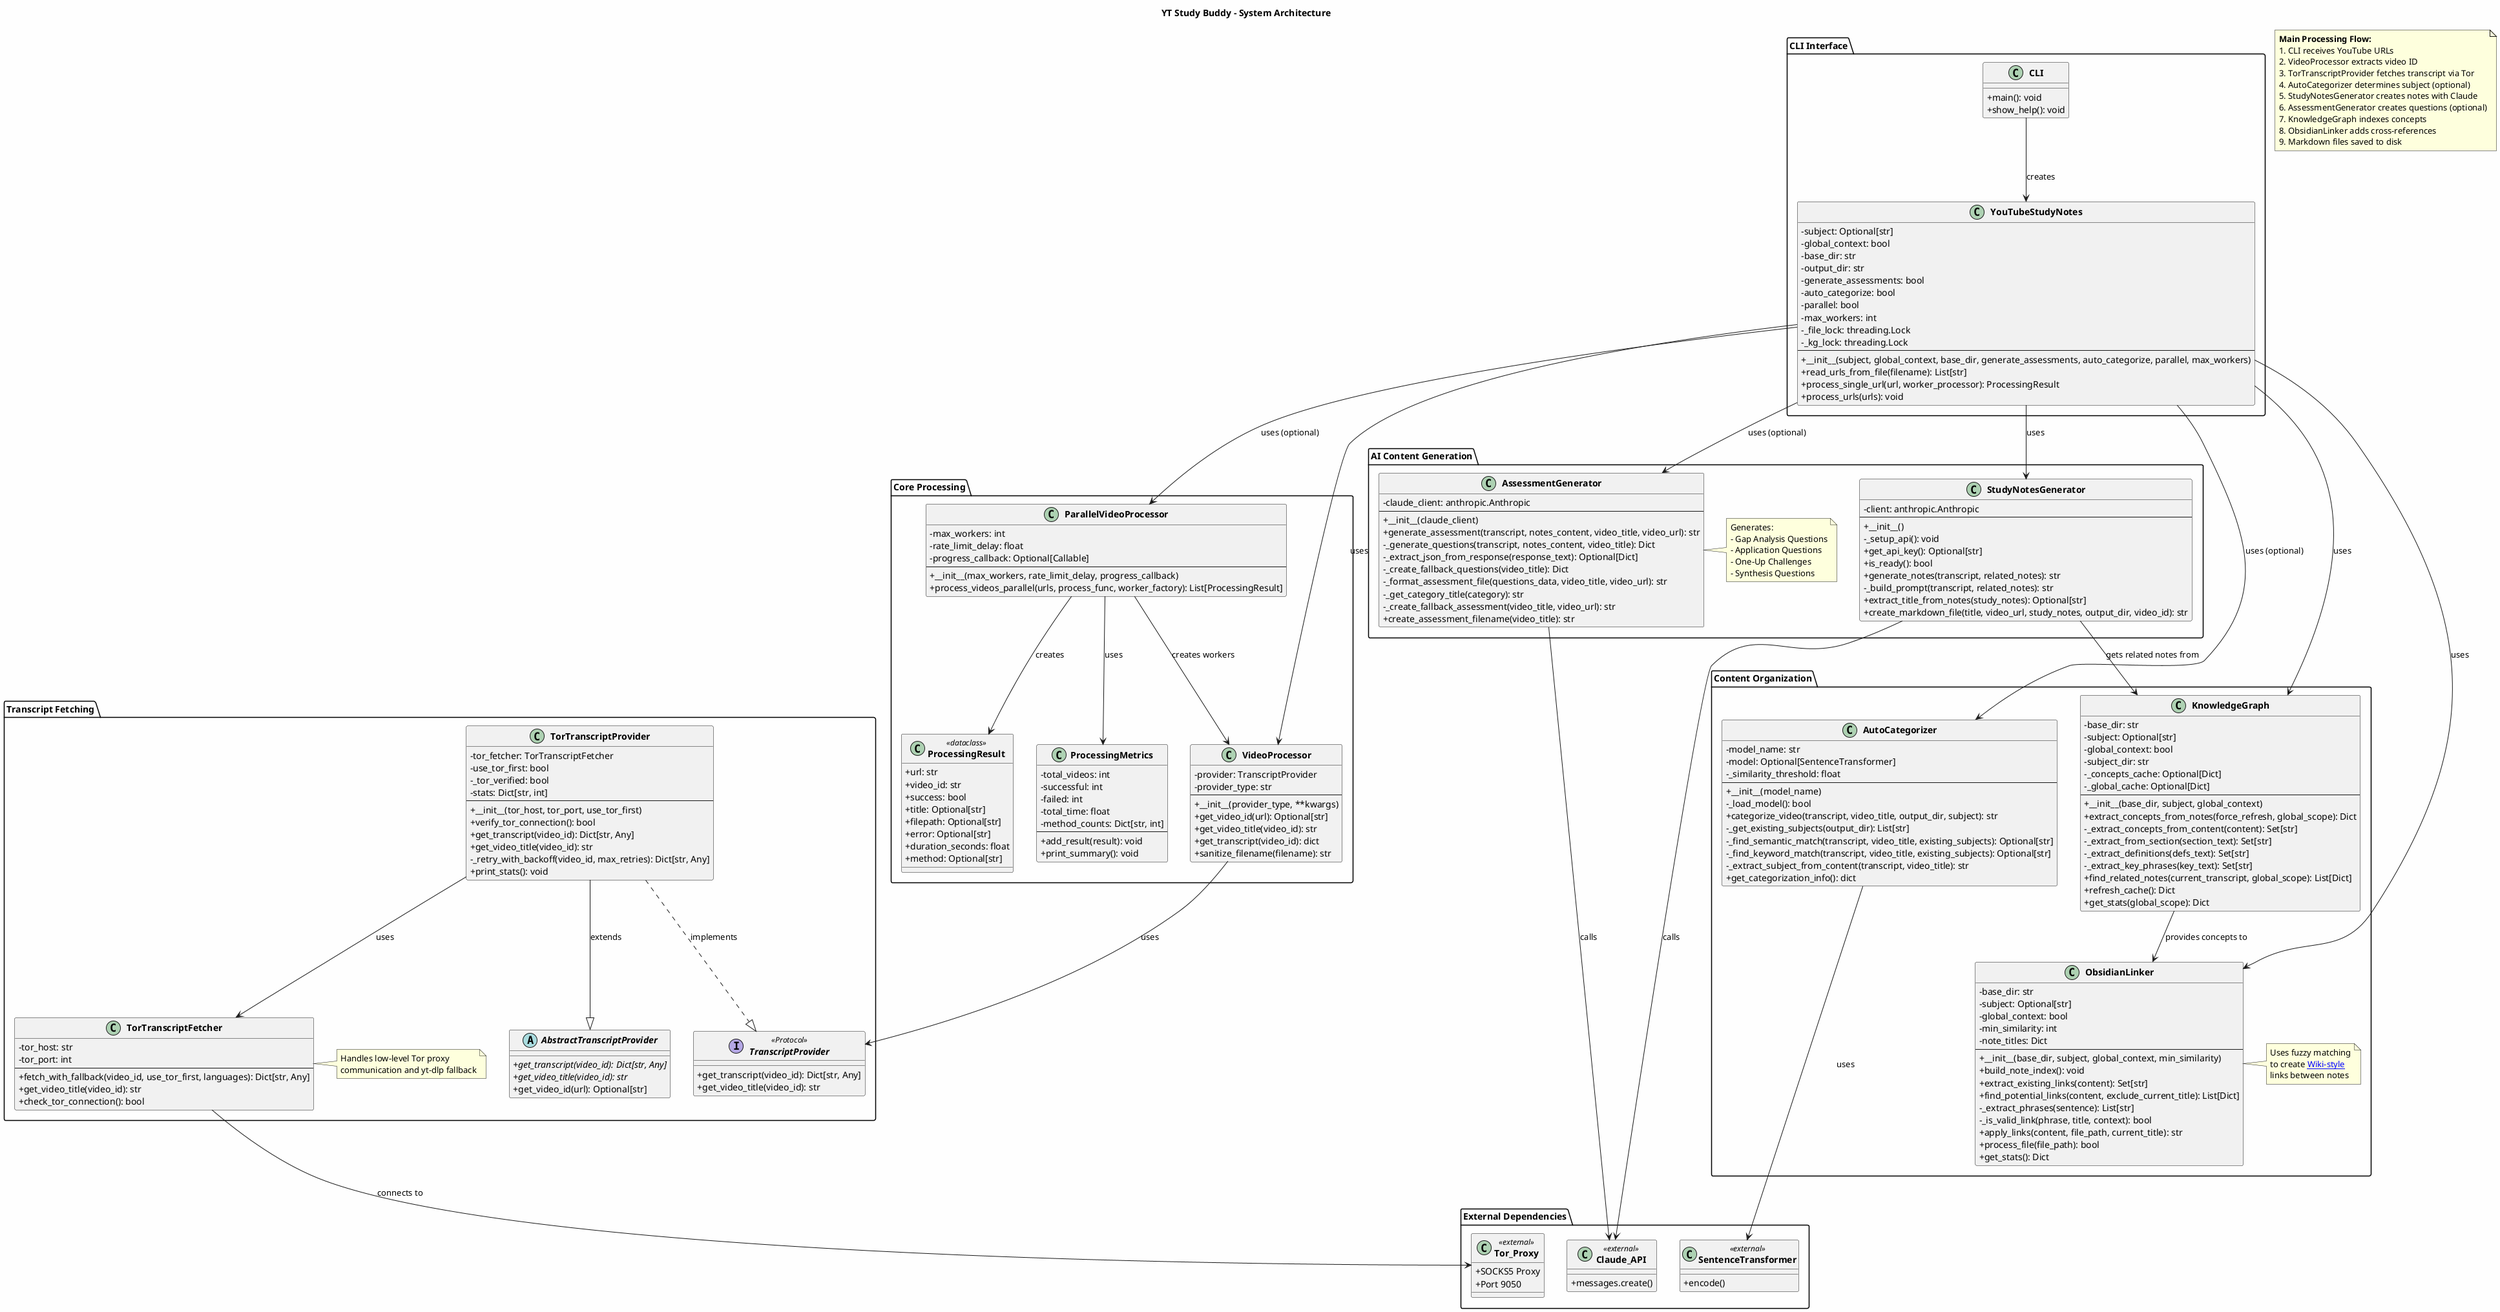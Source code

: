 @startuml YT Study Buddy Architecture

!define RECTANGLE class

skinparam backgroundColor #FEFEFE
skinparam classAttributeIconSize 0
skinparam classFontStyle bold

title YT Study Buddy - System Architecture

package "CLI Interface" {
    class YouTubeStudyNotes {
        - subject: Optional[str]
        - global_context: bool
        - base_dir: str
        - output_dir: str
        - generate_assessments: bool
        - auto_categorize: bool
        - parallel: bool
        - max_workers: int
        - _file_lock: threading.Lock
        - _kg_lock: threading.Lock
        --
        + __init__(subject, global_context, base_dir, generate_assessments, auto_categorize, parallel, max_workers)
        + read_urls_from_file(filename): List[str]
        + process_single_url(url, worker_processor): ProcessingResult
        + process_urls(urls): void
    }

    class CLI {
        + main(): void
        + show_help(): void
    }
}

package "Core Processing" {
    class VideoProcessor {
        - provider: TranscriptProvider
        - provider_type: str
        --
        + __init__(provider_type, **kwargs)
        + get_video_id(url): Optional[str]
        + get_video_title(video_id): str
        + get_transcript(video_id): dict
        + sanitize_filename(filename): str
    }

    class ParallelVideoProcessor {
        - max_workers: int
        - rate_limit_delay: float
        - progress_callback: Optional[Callable]
        --
        + __init__(max_workers, rate_limit_delay, progress_callback)
        + process_videos_parallel(urls, process_func, worker_factory): List[ProcessingResult]
    }

    class ProcessingResult <<dataclass>> {
        + url: str
        + video_id: str
        + success: bool
        + title: Optional[str]
        + filepath: Optional[str]
        + error: Optional[str]
        + duration_seconds: float
        + method: Optional[str]
    }

    class ProcessingMetrics {
        - total_videos: int
        - successful: int
        - failed: int
        - total_time: float
        - method_counts: Dict[str, int]
        --
        + add_result(result): void
        + print_summary(): void
    }
}

package "Transcript Fetching" {
    interface TranscriptProvider <<Protocol>> {
        + get_transcript(video_id): Dict[str, Any]
        + get_video_title(video_id): str
    }

    abstract class AbstractTranscriptProvider {
        {abstract} + get_transcript(video_id): Dict[str, Any]
        {abstract} + get_video_title(video_id): str
        + get_video_id(url): Optional[str]
    }

    class TorTranscriptProvider {
        - tor_fetcher: TorTranscriptFetcher
        - use_tor_first: bool
        - _tor_verified: bool
        - stats: Dict[str, int]
        --
        + __init__(tor_host, tor_port, use_tor_first)
        + verify_tor_connection(): bool
        + get_transcript(video_id): Dict[str, Any]
        + get_video_title(video_id): str
        - _retry_with_backoff(video_id, max_retries): Dict[str, Any]
        + print_stats(): void
    }

    class TorTranscriptFetcher {
        - tor_host: str
        - tor_port: int
        --
        + fetch_with_fallback(video_id, use_tor_first, languages): Dict[str, Any]
        + get_video_title(video_id): str
        + check_tor_connection(): bool
    }

    note right of TorTranscriptFetcher
        Handles low-level Tor proxy
        communication and yt-dlp fallback
    end note
}

package "AI Content Generation" {
    class StudyNotesGenerator {
        - client: anthropic.Anthropic
        --
        + __init__()
        - _setup_api(): void
        + get_api_key(): Optional[str]
        + is_ready(): bool
        + generate_notes(transcript, related_notes): str
        - _build_prompt(transcript, related_notes): str
        + extract_title_from_notes(study_notes): Optional[str]
        + create_markdown_file(title, video_url, study_notes, output_dir, video_id): str
    }

    class AssessmentGenerator {
        - claude_client: anthropic.Anthropic
        --
        + __init__(claude_client)
        + generate_assessment(transcript, notes_content, video_title, video_url): str
        - _generate_questions(transcript, notes_content, video_title): Dict
        - _extract_json_from_response(response_text): Optional[Dict]
        - _create_fallback_questions(video_title): Dict
        - _format_assessment_file(questions_data, video_title, video_url): str
        - _get_category_title(category): str
        - _create_fallback_assessment(video_title, video_url): str
        + create_assessment_filename(video_title): str
    }

    note right of AssessmentGenerator
        Generates:
        - Gap Analysis Questions
        - Application Questions
        - One-Up Challenges
        - Synthesis Questions
    end note
}

package "Content Organization" {
    class AutoCategorizer {
        - model_name: str
        - model: Optional[SentenceTransformer]
        - _similarity_threshold: float
        --
        + __init__(model_name)
        - _load_model(): bool
        + categorize_video(transcript, video_title, output_dir, subject): str
        - _get_existing_subjects(output_dir): List[str]
        - _find_semantic_match(transcript, video_title, existing_subjects): Optional[str]
        - _find_keyword_match(transcript, video_title, existing_subjects): Optional[str]
        - _extract_subject_from_content(transcript, video_title): str
        + get_categorization_info(): dict
    }

    class KnowledgeGraph {
        - base_dir: str
        - subject: Optional[str]
        - global_context: bool
        - subject_dir: str
        - _concepts_cache: Optional[Dict]
        - _global_cache: Optional[Dict]
        --
        + __init__(base_dir, subject, global_context)
        + extract_concepts_from_notes(force_refresh, global_scope): Dict
        - _extract_concepts_from_content(content): Set[str]
        - _extract_from_section(section_text): Set[str]
        - _extract_definitions(defs_text): Set[str]
        - _extract_key_phrases(key_text): Set[str]
        + find_related_notes(current_transcript, global_scope): List[Dict]
        + refresh_cache(): Dict
        + get_stats(global_scope): Dict
    }

    class ObsidianLinker {
        - base_dir: str
        - subject: Optional[str]
        - global_context: bool
        - min_similarity: int
        - note_titles: Dict
        --
        + __init__(base_dir, subject, global_context, min_similarity)
        + build_note_index(): void
        + extract_existing_links(content): Set[str]
        + find_potential_links(content, exclude_current_title): List[Dict]
        - _extract_phrases(sentence): List[str]
        - _is_valid_link(phrase, title, context): bool
        + apply_links(content, file_path, current_title): str
        + process_file(file_path): bool
        + get_stats(): Dict
    }

    note right of ObsidianLinker
        Uses fuzzy matching
        to create [[Wiki-style]]
        links between notes
    end note
}

package "External Dependencies" {
    class Claude_API <<external>> {
        + messages.create()
    }

    class Tor_Proxy <<external>> {
        + SOCKS5 Proxy
        + Port 9050
    }

    class SentenceTransformer <<external>> {
        + encode()
    }
}

' Relationships - CLI
CLI --> YouTubeStudyNotes : creates
YouTubeStudyNotes --> VideoProcessor : uses
YouTubeStudyNotes --> ParallelVideoProcessor : uses (optional)
YouTubeStudyNotes --> StudyNotesGenerator : uses
YouTubeStudyNotes --> AssessmentGenerator : uses (optional)
YouTubeStudyNotes --> AutoCategorizer : uses (optional)
YouTubeStudyNotes --> KnowledgeGraph : uses
YouTubeStudyNotes --> ObsidianLinker : uses

' Relationships - Processing
VideoProcessor --> TranscriptProvider : uses
ParallelVideoProcessor --> ProcessingResult : creates
ParallelVideoProcessor --> ProcessingMetrics : uses
ParallelVideoProcessor --> VideoProcessor : creates workers

' Relationships - Transcript Fetching
TorTranscriptProvider ..|> TranscriptProvider : implements
TorTranscriptProvider --|> AbstractTranscriptProvider : extends
TorTranscriptProvider --> TorTranscriptFetcher : uses
TorTranscriptFetcher --> Tor_Proxy : connects to

' Relationships - AI Generation
StudyNotesGenerator --> Claude_API : calls
AssessmentGenerator --> Claude_API : calls
StudyNotesGenerator --> KnowledgeGraph : gets related notes from

' Relationships - Content Organization
AutoCategorizer --> SentenceTransformer : uses
KnowledgeGraph --> ObsidianLinker : provides concepts to

' Data Flow
note as DataFlow
    **Main Processing Flow:**
    1. CLI receives YouTube URLs
    2. VideoProcessor extracts video ID
    3. TorTranscriptProvider fetches transcript via Tor
    4. AutoCategorizer determines subject (optional)
    5. StudyNotesGenerator creates notes with Claude
    6. AssessmentGenerator creates questions (optional)
    7. KnowledgeGraph indexes concepts
    8. ObsidianLinker adds cross-references
    9. Markdown files saved to disk
end note

@enduml
